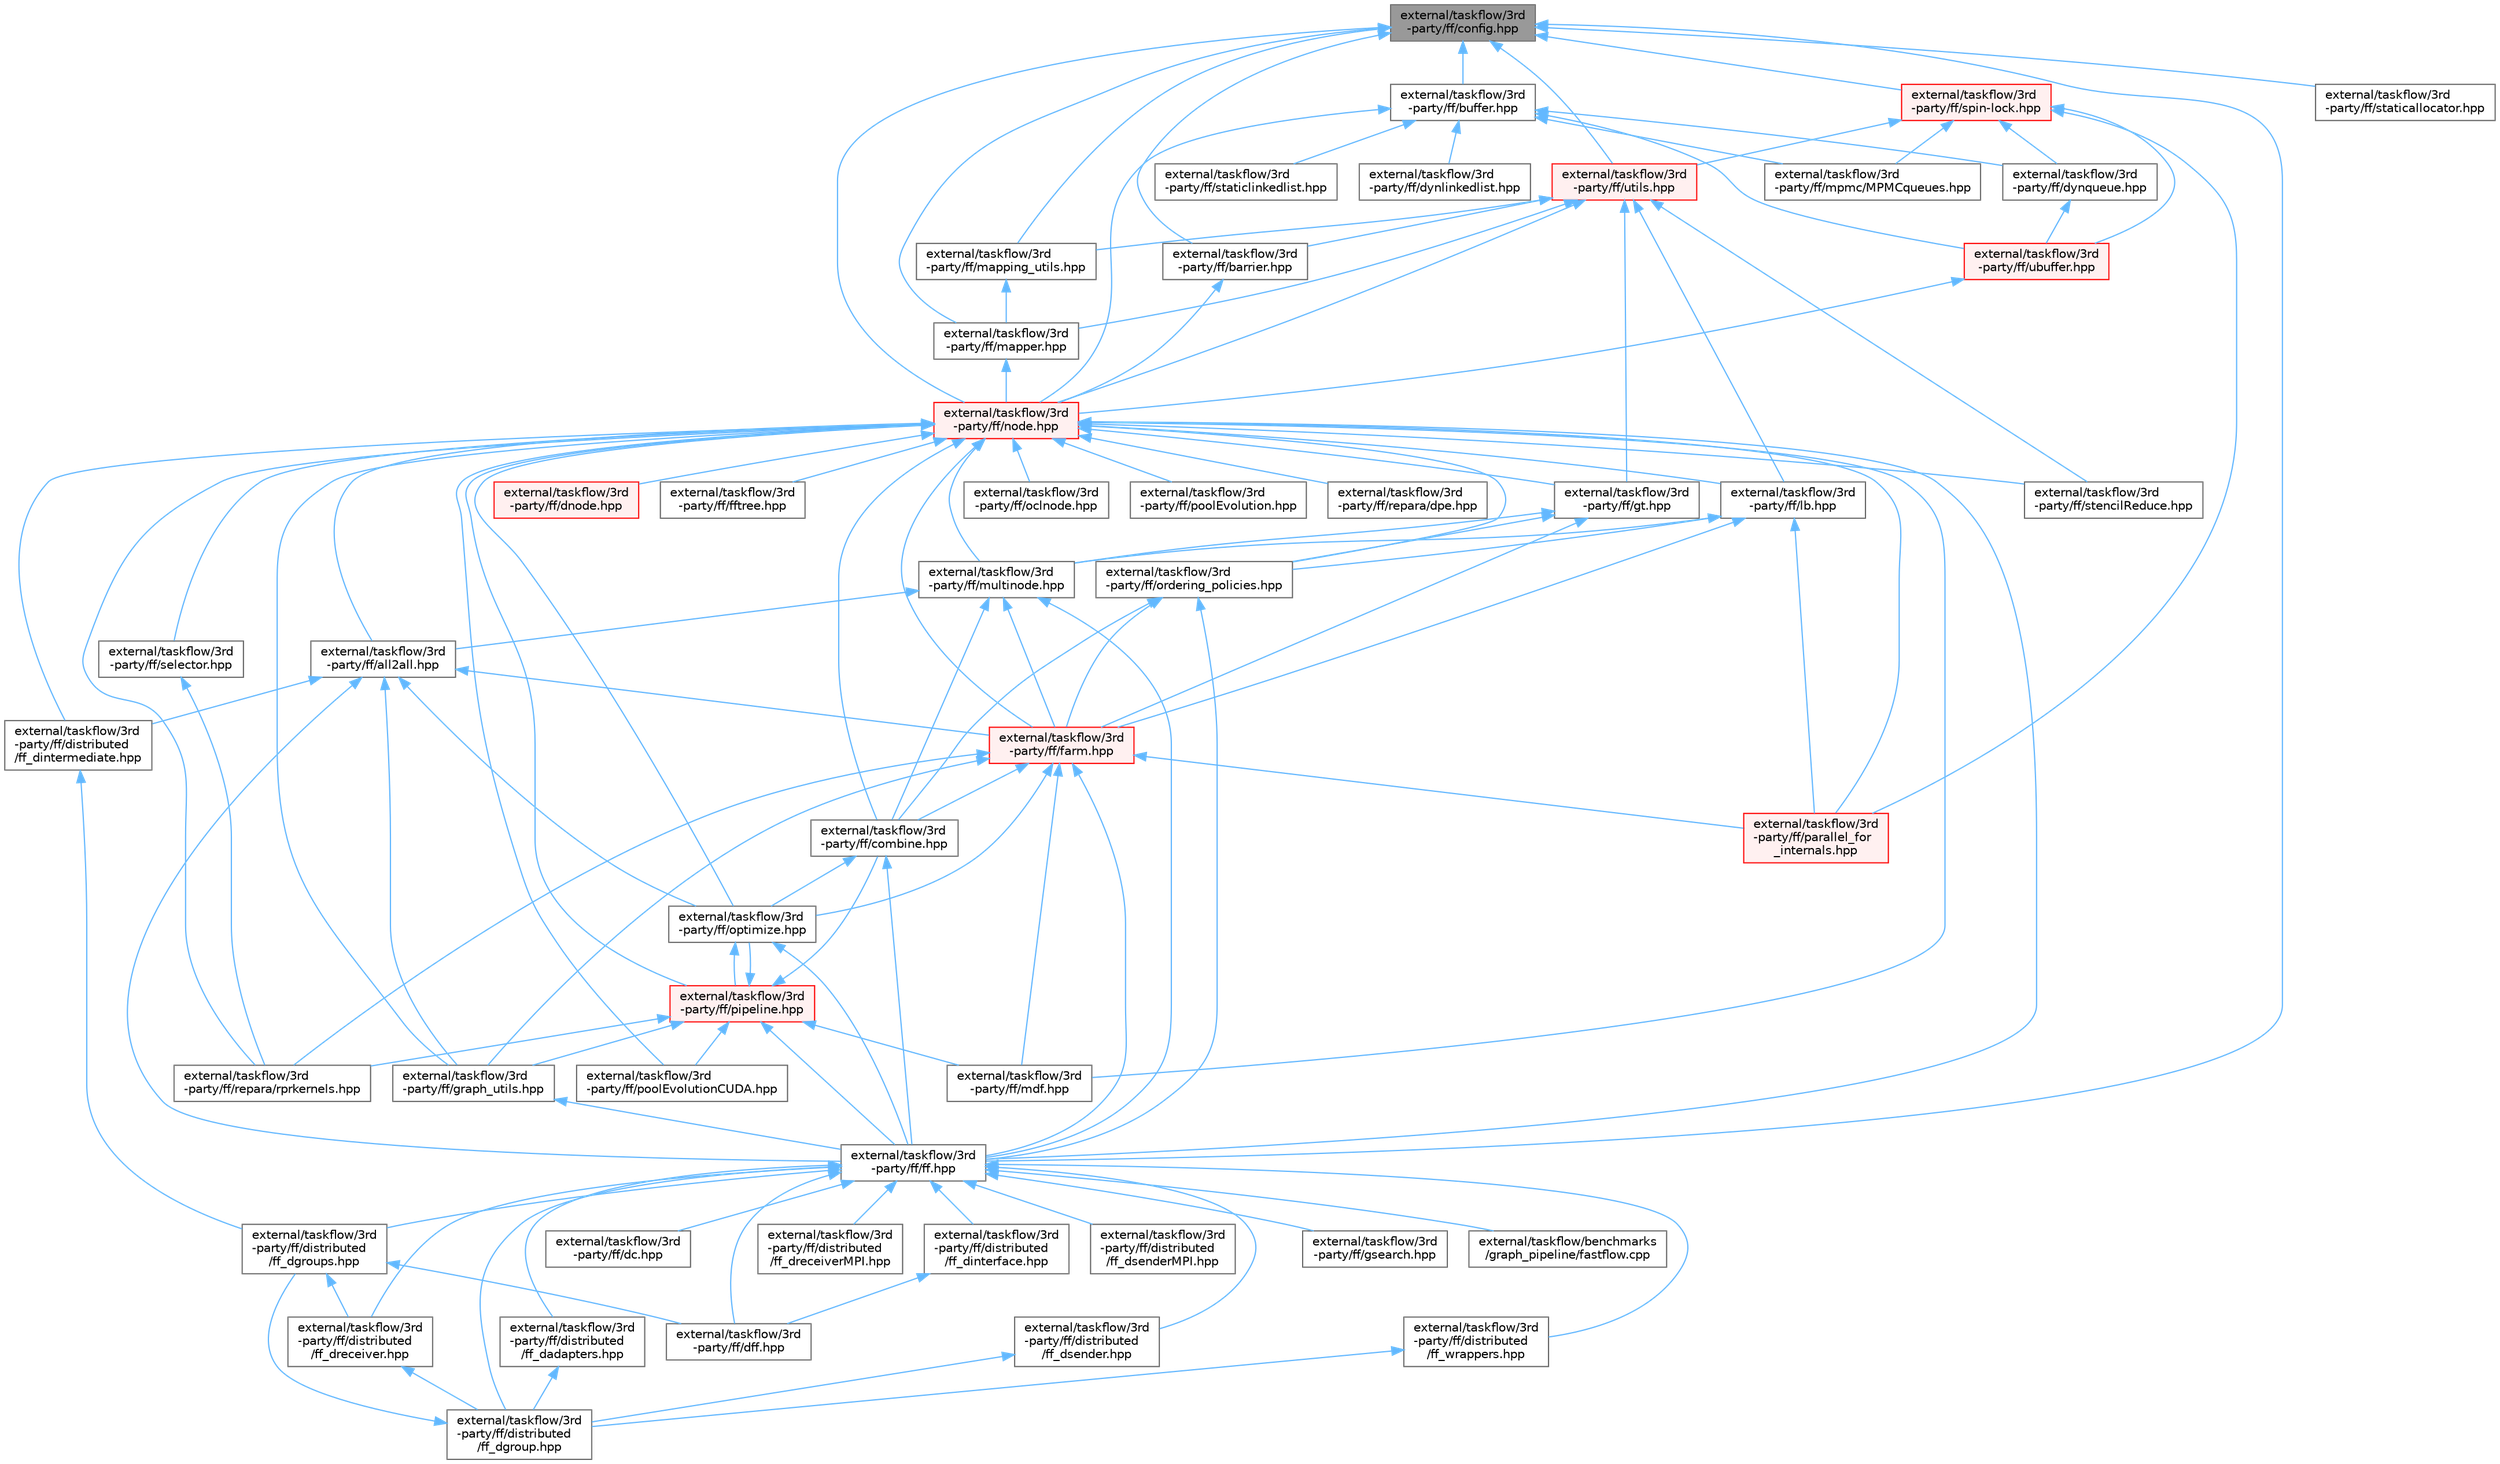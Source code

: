 digraph "external/taskflow/3rd-party/ff/config.hpp"
{
 // LATEX_PDF_SIZE
  bgcolor="transparent";
  edge [fontname=Helvetica,fontsize=10,labelfontname=Helvetica,labelfontsize=10];
  node [fontname=Helvetica,fontsize=10,shape=box,height=0.2,width=0.4];
  Node1 [id="Node000001",label="external/taskflow/3rd\l-party/ff/config.hpp",height=0.2,width=0.4,color="gray40", fillcolor="grey60", style="filled", fontcolor="black",tooltip=" "];
  Node1 -> Node2 [id="edge1_Node000001_Node000002",dir="back",color="steelblue1",style="solid",tooltip=" "];
  Node2 [id="Node000002",label="external/taskflow/3rd\l-party/ff/barrier.hpp",height=0.2,width=0.4,color="grey40", fillcolor="white", style="filled",URL="$barrier_8hpp.html",tooltip="FastFlow blocking and non-blocking barrier implementations"];
  Node2 -> Node3 [id="edge2_Node000002_Node000003",dir="back",color="steelblue1",style="solid",tooltip=" "];
  Node3 [id="Node000003",label="external/taskflow/3rd\l-party/ff/node.hpp",height=0.2,width=0.4,color="red", fillcolor="#FFF0F0", style="filled",URL="$node_8hpp.html",tooltip="FastFlow ff_node"];
  Node3 -> Node4 [id="edge3_Node000003_Node000004",dir="back",color="steelblue1",style="solid",tooltip=" "];
  Node4 [id="Node000004",label="external/taskflow/3rd\l-party/ff/all2all.hpp",height=0.2,width=0.4,color="grey40", fillcolor="white", style="filled",URL="$all2all_8hpp.html",tooltip="FastFlow all-2-all building block"];
  Node4 -> Node5 [id="edge4_Node000004_Node000005",dir="back",color="steelblue1",style="solid",tooltip=" "];
  Node5 [id="Node000005",label="external/taskflow/3rd\l-party/ff/distributed\l/ff_dintermediate.hpp",height=0.2,width=0.4,color="grey40", fillcolor="white", style="filled",URL="$ff__dintermediate_8hpp.html",tooltip=" "];
  Node5 -> Node6 [id="edge5_Node000005_Node000006",dir="back",color="steelblue1",style="solid",tooltip=" "];
  Node6 [id="Node000006",label="external/taskflow/3rd\l-party/ff/distributed\l/ff_dgroups.hpp",height=0.2,width=0.4,color="grey40", fillcolor="white", style="filled",URL="$ff__dgroups_8hpp.html",tooltip=" "];
  Node6 -> Node7 [id="edge6_Node000006_Node000007",dir="back",color="steelblue1",style="solid",tooltip=" "];
  Node7 [id="Node000007",label="external/taskflow/3rd\l-party/ff/dff.hpp",height=0.2,width=0.4,color="grey40", fillcolor="white", style="filled",URL="$dff_8hpp.html",tooltip=" "];
  Node6 -> Node8 [id="edge7_Node000006_Node000008",dir="back",color="steelblue1",style="solid",tooltip=" "];
  Node8 [id="Node000008",label="external/taskflow/3rd\l-party/ff/distributed\l/ff_dreceiver.hpp",height=0.2,width=0.4,color="grey40", fillcolor="white", style="filled",URL="$ff__dreceiver_8hpp.html",tooltip=" "];
  Node8 -> Node9 [id="edge8_Node000008_Node000009",dir="back",color="steelblue1",style="solid",tooltip=" "];
  Node9 [id="Node000009",label="external/taskflow/3rd\l-party/ff/distributed\l/ff_dgroup.hpp",height=0.2,width=0.4,color="grey40", fillcolor="white", style="filled",URL="$ff__dgroup_8hpp.html",tooltip=" "];
  Node9 -> Node6 [id="edge9_Node000009_Node000006",dir="back",color="steelblue1",style="solid",tooltip=" "];
  Node4 -> Node10 [id="edge10_Node000004_Node000010",dir="back",color="steelblue1",style="solid",tooltip=" "];
  Node10 [id="Node000010",label="external/taskflow/3rd\l-party/ff/farm.hpp",height=0.2,width=0.4,color="red", fillcolor="#FFF0F0", style="filled",URL="$farm_8hpp.html",tooltip="Farm pattern"];
  Node10 -> Node11 [id="edge11_Node000010_Node000011",dir="back",color="steelblue1",style="solid",tooltip=" "];
  Node11 [id="Node000011",label="external/taskflow/3rd\l-party/ff/combine.hpp",height=0.2,width=0.4,color="grey40", fillcolor="white", style="filled",URL="$combine_8hpp.html",tooltip="FastFlow composition building block"];
  Node11 -> Node12 [id="edge12_Node000011_Node000012",dir="back",color="steelblue1",style="solid",tooltip=" "];
  Node12 [id="Node000012",label="external/taskflow/3rd\l-party/ff/ff.hpp",height=0.2,width=0.4,color="grey40", fillcolor="white", style="filled",URL="$ff_8hpp.html",tooltip=" "];
  Node12 -> Node13 [id="edge13_Node000012_Node000013",dir="back",color="steelblue1",style="solid",tooltip=" "];
  Node13 [id="Node000013",label="external/taskflow/3rd\l-party/ff/dc.hpp",height=0.2,width=0.4,color="grey40", fillcolor="white", style="filled",URL="$dc_8hpp.html",tooltip=" "];
  Node12 -> Node7 [id="edge14_Node000012_Node000007",dir="back",color="steelblue1",style="solid",tooltip=" "];
  Node12 -> Node14 [id="edge15_Node000012_Node000014",dir="back",color="steelblue1",style="solid",tooltip=" "];
  Node14 [id="Node000014",label="external/taskflow/3rd\l-party/ff/distributed\l/ff_dadapters.hpp",height=0.2,width=0.4,color="grey40", fillcolor="white", style="filled",URL="$ff__dadapters_8hpp.html",tooltip=" "];
  Node14 -> Node9 [id="edge16_Node000014_Node000009",dir="back",color="steelblue1",style="solid",tooltip=" "];
  Node12 -> Node9 [id="edge17_Node000012_Node000009",dir="back",color="steelblue1",style="solid",tooltip=" "];
  Node12 -> Node6 [id="edge18_Node000012_Node000006",dir="back",color="steelblue1",style="solid",tooltip=" "];
  Node12 -> Node15 [id="edge19_Node000012_Node000015",dir="back",color="steelblue1",style="solid",tooltip=" "];
  Node15 [id="Node000015",label="external/taskflow/3rd\l-party/ff/distributed\l/ff_dinterface.hpp",height=0.2,width=0.4,color="grey40", fillcolor="white", style="filled",URL="$ff__dinterface_8hpp.html",tooltip=" "];
  Node15 -> Node7 [id="edge20_Node000015_Node000007",dir="back",color="steelblue1",style="solid",tooltip=" "];
  Node12 -> Node8 [id="edge21_Node000012_Node000008",dir="back",color="steelblue1",style="solid",tooltip=" "];
  Node12 -> Node16 [id="edge22_Node000012_Node000016",dir="back",color="steelblue1",style="solid",tooltip=" "];
  Node16 [id="Node000016",label="external/taskflow/3rd\l-party/ff/distributed\l/ff_dreceiverMPI.hpp",height=0.2,width=0.4,color="grey40", fillcolor="white", style="filled",URL="$ff__dreceiver_m_p_i_8hpp.html",tooltip=" "];
  Node12 -> Node17 [id="edge23_Node000012_Node000017",dir="back",color="steelblue1",style="solid",tooltip=" "];
  Node17 [id="Node000017",label="external/taskflow/3rd\l-party/ff/distributed\l/ff_dsender.hpp",height=0.2,width=0.4,color="grey40", fillcolor="white", style="filled",URL="$ff__dsender_8hpp.html",tooltip=" "];
  Node17 -> Node9 [id="edge24_Node000017_Node000009",dir="back",color="steelblue1",style="solid",tooltip=" "];
  Node12 -> Node18 [id="edge25_Node000012_Node000018",dir="back",color="steelblue1",style="solid",tooltip=" "];
  Node18 [id="Node000018",label="external/taskflow/3rd\l-party/ff/distributed\l/ff_dsenderMPI.hpp",height=0.2,width=0.4,color="grey40", fillcolor="white", style="filled",URL="$ff__dsender_m_p_i_8hpp.html",tooltip=" "];
  Node12 -> Node19 [id="edge26_Node000012_Node000019",dir="back",color="steelblue1",style="solid",tooltip=" "];
  Node19 [id="Node000019",label="external/taskflow/3rd\l-party/ff/distributed\l/ff_wrappers.hpp",height=0.2,width=0.4,color="grey40", fillcolor="white", style="filled",URL="$ff__wrappers_8hpp.html",tooltip=" "];
  Node19 -> Node9 [id="edge27_Node000019_Node000009",dir="back",color="steelblue1",style="solid",tooltip=" "];
  Node12 -> Node20 [id="edge28_Node000012_Node000020",dir="back",color="steelblue1",style="solid",tooltip=" "];
  Node20 [id="Node000020",label="external/taskflow/3rd\l-party/ff/gsearch.hpp",height=0.2,width=0.4,color="grey40", fillcolor="white", style="filled",URL="$gsearch_8hpp.html",tooltip="This file implements the graph search skeleton."];
  Node12 -> Node21 [id="edge29_Node000012_Node000021",dir="back",color="steelblue1",style="solid",tooltip=" "];
  Node21 [id="Node000021",label="external/taskflow/benchmarks\l/graph_pipeline/fastflow.cpp",height=0.2,width=0.4,color="grey40", fillcolor="white", style="filled",URL="$fastflow_8cpp.html",tooltip=" "];
  Node11 -> Node22 [id="edge30_Node000011_Node000022",dir="back",color="steelblue1",style="solid",tooltip=" "];
  Node22 [id="Node000022",label="external/taskflow/3rd\l-party/ff/optimize.hpp",height=0.2,width=0.4,color="grey40", fillcolor="white", style="filled",URL="$optimize_8hpp.html",tooltip="FastFlow optimization heuristics"];
  Node22 -> Node12 [id="edge31_Node000022_Node000012",dir="back",color="steelblue1",style="solid",tooltip=" "];
  Node22 -> Node23 [id="edge32_Node000022_Node000023",dir="back",color="steelblue1",style="solid",tooltip=" "];
  Node23 [id="Node000023",label="external/taskflow/3rd\l-party/ff/pipeline.hpp",height=0.2,width=0.4,color="red", fillcolor="#FFF0F0", style="filled",URL="$3rd-party_2ff_2pipeline_8hpp.html",tooltip="This file implements the pipeline skeleton, both in the high-level pattern syntax (ff::ff_pipe) and l..."];
  Node23 -> Node11 [id="edge33_Node000023_Node000011",dir="back",color="steelblue1",style="solid",tooltip=" "];
  Node23 -> Node12 [id="edge34_Node000023_Node000012",dir="back",color="steelblue1",style="solid",tooltip=" "];
  Node23 -> Node25 [id="edge35_Node000023_Node000025",dir="back",color="steelblue1",style="solid",tooltip=" "];
  Node25 [id="Node000025",label="external/taskflow/3rd\l-party/ff/graph_utils.hpp",height=0.2,width=0.4,color="grey40", fillcolor="white", style="filled",URL="$graph__utils_8hpp.html",tooltip="Utility functions for manipulating the concurrency graph"];
  Node25 -> Node12 [id="edge36_Node000025_Node000012",dir="back",color="steelblue1",style="solid",tooltip=" "];
  Node23 -> Node26 [id="edge37_Node000023_Node000026",dir="back",color="steelblue1",style="solid",tooltip=" "];
  Node26 [id="Node000026",label="external/taskflow/3rd\l-party/ff/mdf.hpp",height=0.2,width=0.4,color="grey40", fillcolor="white", style="filled",URL="$mdf_8hpp.html",tooltip="This file implements the macro dataflow pattern."];
  Node23 -> Node22 [id="edge38_Node000023_Node000022",dir="back",color="steelblue1",style="solid",tooltip=" "];
  Node23 -> Node30 [id="edge39_Node000023_Node000030",dir="back",color="steelblue1",style="solid",tooltip=" "];
  Node30 [id="Node000030",label="external/taskflow/3rd\l-party/ff/poolEvolutionCUDA.hpp",height=0.2,width=0.4,color="grey40", fillcolor="white", style="filled",URL="$pool_evolution_c_u_d_a_8hpp.html",tooltip=" "];
  Node23 -> Node31 [id="edge40_Node000023_Node000031",dir="back",color="steelblue1",style="solid",tooltip=" "];
  Node31 [id="Node000031",label="external/taskflow/3rd\l-party/ff/repara/rprkernels.hpp",height=0.2,width=0.4,color="grey40", fillcolor="white", style="filled",URL="$rprkernels_8hpp.html",tooltip=" "];
  Node10 -> Node12 [id="edge41_Node000010_Node000012",dir="back",color="steelblue1",style="solid",tooltip=" "];
  Node10 -> Node25 [id="edge42_Node000010_Node000025",dir="back",color="steelblue1",style="solid",tooltip=" "];
  Node10 -> Node26 [id="edge43_Node000010_Node000026",dir="back",color="steelblue1",style="solid",tooltip=" "];
  Node10 -> Node22 [id="edge44_Node000010_Node000022",dir="back",color="steelblue1",style="solid",tooltip=" "];
  Node10 -> Node32 [id="edge45_Node000010_Node000032",dir="back",color="steelblue1",style="solid",tooltip=" "];
  Node32 [id="Node000032",label="external/taskflow/3rd\l-party/ff/parallel_for\l_internals.hpp",height=0.2,width=0.4,color="red", fillcolor="#FFF0F0", style="filled",URL="$parallel__for__internals_8hpp.html",tooltip="Internal classes and functions for parallel_for/parallel_reduce skeletons."];
  Node10 -> Node31 [id="edge46_Node000010_Node000031",dir="back",color="steelblue1",style="solid",tooltip=" "];
  Node4 -> Node12 [id="edge47_Node000004_Node000012",dir="back",color="steelblue1",style="solid",tooltip=" "];
  Node4 -> Node25 [id="edge48_Node000004_Node000025",dir="back",color="steelblue1",style="solid",tooltip=" "];
  Node4 -> Node22 [id="edge49_Node000004_Node000022",dir="back",color="steelblue1",style="solid",tooltip=" "];
  Node3 -> Node11 [id="edge50_Node000003_Node000011",dir="back",color="steelblue1",style="solid",tooltip=" "];
  Node3 -> Node5 [id="edge51_Node000003_Node000005",dir="back",color="steelblue1",style="solid",tooltip=" "];
  Node3 -> Node34 [id="edge52_Node000003_Node000034",dir="back",color="steelblue1",style="solid",tooltip=" "];
  Node34 [id="Node000034",label="external/taskflow/3rd\l-party/ff/dnode.hpp",height=0.2,width=0.4,color="red", fillcolor="#FFF0F0", style="filled",URL="$dnode_8hpp.html",tooltip="Contains the definition of the ff_dnode class, which is an extension of the base class ff_node,..."];
  Node3 -> Node10 [id="edge53_Node000003_Node000010",dir="back",color="steelblue1",style="solid",tooltip=" "];
  Node3 -> Node12 [id="edge54_Node000003_Node000012",dir="back",color="steelblue1",style="solid",tooltip=" "];
  Node3 -> Node36 [id="edge55_Node000003_Node000036",dir="back",color="steelblue1",style="solid",tooltip=" "];
  Node36 [id="Node000036",label="external/taskflow/3rd\l-party/ff/fftree.hpp",height=0.2,width=0.4,color="grey40", fillcolor="white", style="filled",URL="$fftree_8hpp.html",tooltip=" "];
  Node3 -> Node25 [id="edge56_Node000003_Node000025",dir="back",color="steelblue1",style="solid",tooltip=" "];
  Node3 -> Node37 [id="edge57_Node000003_Node000037",dir="back",color="steelblue1",style="solid",tooltip=" "];
  Node37 [id="Node000037",label="external/taskflow/3rd\l-party/ff/gt.hpp",height=0.2,width=0.4,color="grey40", fillcolor="white", style="filled",URL="$gt_8hpp.html",tooltip="Farm Collector (it is not a ff_node)"];
  Node37 -> Node10 [id="edge58_Node000037_Node000010",dir="back",color="steelblue1",style="solid",tooltip=" "];
  Node37 -> Node38 [id="edge59_Node000037_Node000038",dir="back",color="steelblue1",style="solid",tooltip=" "];
  Node38 [id="Node000038",label="external/taskflow/3rd\l-party/ff/multinode.hpp",height=0.2,width=0.4,color="grey40", fillcolor="white", style="filled",URL="$multinode_8hpp.html",tooltip="FastFlow ff_minode ff_monode and typed versions."];
  Node38 -> Node4 [id="edge60_Node000038_Node000004",dir="back",color="steelblue1",style="solid",tooltip=" "];
  Node38 -> Node11 [id="edge61_Node000038_Node000011",dir="back",color="steelblue1",style="solid",tooltip=" "];
  Node38 -> Node10 [id="edge62_Node000038_Node000010",dir="back",color="steelblue1",style="solid",tooltip=" "];
  Node38 -> Node12 [id="edge63_Node000038_Node000012",dir="back",color="steelblue1",style="solid",tooltip=" "];
  Node37 -> Node39 [id="edge64_Node000037_Node000039",dir="back",color="steelblue1",style="solid",tooltip=" "];
  Node39 [id="Node000039",label="external/taskflow/3rd\l-party/ff/ordering_policies.hpp",height=0.2,width=0.4,color="grey40", fillcolor="white", style="filled",URL="$ordering__policies_8hpp.html",tooltip=" "];
  Node39 -> Node11 [id="edge65_Node000039_Node000011",dir="back",color="steelblue1",style="solid",tooltip=" "];
  Node39 -> Node10 [id="edge66_Node000039_Node000010",dir="back",color="steelblue1",style="solid",tooltip=" "];
  Node39 -> Node12 [id="edge67_Node000039_Node000012",dir="back",color="steelblue1",style="solid",tooltip=" "];
  Node3 -> Node40 [id="edge68_Node000003_Node000040",dir="back",color="steelblue1",style="solid",tooltip=" "];
  Node40 [id="Node000040",label="external/taskflow/3rd\l-party/ff/lb.hpp",height=0.2,width=0.4,color="grey40", fillcolor="white", style="filled",URL="$lb_8hpp.html",tooltip="Farm Emitter (not a ff_node)"];
  Node40 -> Node10 [id="edge69_Node000040_Node000010",dir="back",color="steelblue1",style="solid",tooltip=" "];
  Node40 -> Node38 [id="edge70_Node000040_Node000038",dir="back",color="steelblue1",style="solid",tooltip=" "];
  Node40 -> Node39 [id="edge71_Node000040_Node000039",dir="back",color="steelblue1",style="solid",tooltip=" "];
  Node40 -> Node32 [id="edge72_Node000040_Node000032",dir="back",color="steelblue1",style="solid",tooltip=" "];
  Node3 -> Node26 [id="edge73_Node000003_Node000026",dir="back",color="steelblue1",style="solid",tooltip=" "];
  Node3 -> Node38 [id="edge74_Node000003_Node000038",dir="back",color="steelblue1",style="solid",tooltip=" "];
  Node3 -> Node41 [id="edge75_Node000003_Node000041",dir="back",color="steelblue1",style="solid",tooltip=" "];
  Node41 [id="Node000041",label="external/taskflow/3rd\l-party/ff/oclnode.hpp",height=0.2,width=0.4,color="grey40", fillcolor="white", style="filled",URL="$oclnode_8hpp.html",tooltip="FastFlow OpenCL interface node"];
  Node3 -> Node22 [id="edge76_Node000003_Node000022",dir="back",color="steelblue1",style="solid",tooltip=" "];
  Node3 -> Node39 [id="edge77_Node000003_Node000039",dir="back",color="steelblue1",style="solid",tooltip=" "];
  Node3 -> Node32 [id="edge78_Node000003_Node000032",dir="back",color="steelblue1",style="solid",tooltip=" "];
  Node3 -> Node23 [id="edge79_Node000003_Node000023",dir="back",color="steelblue1",style="solid",tooltip=" "];
  Node3 -> Node28 [id="edge80_Node000003_Node000028",dir="back",color="steelblue1",style="solid",tooltip=" "];
  Node28 [id="Node000028",label="external/taskflow/3rd\l-party/ff/poolEvolution.hpp",height=0.2,width=0.4,color="grey40", fillcolor="white", style="filled",URL="$pool_evolution_8hpp.html",tooltip="The PoolEvolution pattern models the evolution of a given population."];
  Node3 -> Node30 [id="edge81_Node000003_Node000030",dir="back",color="steelblue1",style="solid",tooltip=" "];
  Node3 -> Node42 [id="edge82_Node000003_Node000042",dir="back",color="steelblue1",style="solid",tooltip=" "];
  Node42 [id="Node000042",label="external/taskflow/3rd\l-party/ff/repara/dpe.hpp",height=0.2,width=0.4,color="grey40", fillcolor="white", style="filled",URL="$dpe_8hpp.html",tooltip=" "];
  Node3 -> Node31 [id="edge83_Node000003_Node000031",dir="back",color="steelblue1",style="solid",tooltip=" "];
  Node3 -> Node43 [id="edge84_Node000003_Node000043",dir="back",color="steelblue1",style="solid",tooltip=" "];
  Node43 [id="Node000043",label="external/taskflow/3rd\l-party/ff/selector.hpp",height=0.2,width=0.4,color="grey40", fillcolor="white", style="filled",URL="$selector_8hpp.html",tooltip=" "];
  Node43 -> Node31 [id="edge85_Node000043_Node000031",dir="back",color="steelblue1",style="solid",tooltip=" "];
  Node3 -> Node29 [id="edge86_Node000003_Node000029",dir="back",color="steelblue1",style="solid",tooltip=" "];
  Node29 [id="Node000029",label="external/taskflow/3rd\l-party/ff/stencilReduce.hpp",height=0.2,width=0.4,color="grey40", fillcolor="white", style="filled",URL="$stencil_reduce_8hpp.html",tooltip=" "];
  Node1 -> Node45 [id="edge87_Node000001_Node000045",dir="back",color="steelblue1",style="solid",tooltip=" "];
  Node45 [id="Node000045",label="external/taskflow/3rd\l-party/ff/buffer.hpp",height=0.2,width=0.4,color="grey40", fillcolor="white", style="filled",URL="$buffer_8hpp.html",tooltip="This file contains the definition of the bounded SPSC channel buffer used in FastFlow"];
  Node45 -> Node46 [id="edge88_Node000045_Node000046",dir="back",color="steelblue1",style="solid",tooltip=" "];
  Node46 [id="Node000046",label="external/taskflow/3rd\l-party/ff/dynlinkedlist.hpp",height=0.2,width=0.4,color="grey40", fillcolor="white", style="filled",URL="$dynlinkedlist_8hpp.html",tooltip="Dynamic linked list Single-Writer Single-Reader unbounded queue. Not currently used."];
  Node45 -> Node47 [id="edge89_Node000045_Node000047",dir="back",color="steelblue1",style="solid",tooltip=" "];
  Node47 [id="Node000047",label="external/taskflow/3rd\l-party/ff/dynqueue.hpp",height=0.2,width=0.4,color="grey40", fillcolor="white", style="filled",URL="$dynqueue_8hpp.html",tooltip="Implementation of a dynamic queue. Not currently used."];
  Node47 -> Node48 [id="edge90_Node000047_Node000048",dir="back",color="steelblue1",style="solid",tooltip=" "];
  Node48 [id="Node000048",label="external/taskflow/3rd\l-party/ff/ubuffer.hpp",height=0.2,width=0.4,color="red", fillcolor="#FFF0F0", style="filled",URL="$ubuffer_8hpp.html",tooltip="This file contains the definition of the unbounded SWSR circular buffer used in FastFlow"];
  Node48 -> Node3 [id="edge91_Node000048_Node000003",dir="back",color="steelblue1",style="solid",tooltip=" "];
  Node45 -> Node50 [id="edge92_Node000045_Node000050",dir="back",color="steelblue1",style="solid",tooltip=" "];
  Node50 [id="Node000050",label="external/taskflow/3rd\l-party/ff/mpmc/MPMCqueues.hpp",height=0.2,width=0.4,color="grey40", fillcolor="white", style="filled",URL="$_m_p_m_cqueues_8hpp.html",tooltip="This file contains several MPMC queue implementations. Not currently used."];
  Node45 -> Node3 [id="edge93_Node000045_Node000003",dir="back",color="steelblue1",style="solid",tooltip=" "];
  Node45 -> Node52 [id="edge94_Node000045_Node000052",dir="back",color="steelblue1",style="solid",tooltip=" "];
  Node52 [id="Node000052",label="external/taskflow/3rd\l-party/ff/staticlinkedlist.hpp",height=0.2,width=0.4,color="grey40", fillcolor="white", style="filled",URL="$staticlinkedlist_8hpp.html",tooltip="Static Linked List. Not currently used."];
  Node45 -> Node48 [id="edge95_Node000045_Node000048",dir="back",color="steelblue1",style="solid",tooltip=" "];
  Node1 -> Node12 [id="edge96_Node000001_Node000012",dir="back",color="steelblue1",style="solid",tooltip=" "];
  Node1 -> Node53 [id="edge97_Node000001_Node000053",dir="back",color="steelblue1",style="solid",tooltip=" "];
  Node53 [id="Node000053",label="external/taskflow/3rd\l-party/ff/mapper.hpp",height=0.2,width=0.4,color="grey40", fillcolor="white", style="filled",URL="$mapper_8hpp.html",tooltip="This file contains the thread mapper definition used in FastFlow"];
  Node53 -> Node3 [id="edge98_Node000053_Node000003",dir="back",color="steelblue1",style="solid",tooltip=" "];
  Node1 -> Node54 [id="edge99_Node000001_Node000054",dir="back",color="steelblue1",style="solid",tooltip=" "];
  Node54 [id="Node000054",label="external/taskflow/3rd\l-party/ff/mapping_utils.hpp",height=0.2,width=0.4,color="grey40", fillcolor="white", style="filled",URL="$mapping__utils_8hpp.html",tooltip="This file contains utilities for plaform inspection and thread pinning"];
  Node54 -> Node53 [id="edge100_Node000054_Node000053",dir="back",color="steelblue1",style="solid",tooltip=" "];
  Node1 -> Node3 [id="edge101_Node000001_Node000003",dir="back",color="steelblue1",style="solid",tooltip=" "];
  Node1 -> Node55 [id="edge102_Node000001_Node000055",dir="back",color="steelblue1",style="solid",tooltip=" "];
  Node55 [id="Node000055",label="external/taskflow/3rd\l-party/ff/spin-lock.hpp",height=0.2,width=0.4,color="red", fillcolor="#FFF0F0", style="filled",URL="$spin-lock_8hpp.html",tooltip="This file contains several alternative spin lock(s) implementations that can be used as FastFlow spin..."];
  Node55 -> Node47 [id="edge103_Node000055_Node000047",dir="back",color="steelblue1",style="solid",tooltip=" "];
  Node55 -> Node50 [id="edge104_Node000055_Node000050",dir="back",color="steelblue1",style="solid",tooltip=" "];
  Node55 -> Node32 [id="edge105_Node000055_Node000032",dir="back",color="steelblue1",style="solid",tooltip=" "];
  Node55 -> Node48 [id="edge106_Node000055_Node000048",dir="back",color="steelblue1",style="solid",tooltip=" "];
  Node55 -> Node56 [id="edge107_Node000055_Node000056",dir="back",color="steelblue1",style="solid",tooltip=" "];
  Node56 [id="Node000056",label="external/taskflow/3rd\l-party/ff/utils.hpp",height=0.2,width=0.4,color="red", fillcolor="#FFF0F0", style="filled",URL="$utils_8hpp.html",tooltip="Utility functions"];
  Node56 -> Node2 [id="edge108_Node000056_Node000002",dir="back",color="steelblue1",style="solid",tooltip=" "];
  Node56 -> Node37 [id="edge109_Node000056_Node000037",dir="back",color="steelblue1",style="solid",tooltip=" "];
  Node56 -> Node40 [id="edge110_Node000056_Node000040",dir="back",color="steelblue1",style="solid",tooltip=" "];
  Node56 -> Node53 [id="edge111_Node000056_Node000053",dir="back",color="steelblue1",style="solid",tooltip=" "];
  Node56 -> Node54 [id="edge112_Node000056_Node000054",dir="back",color="steelblue1",style="solid",tooltip=" "];
  Node56 -> Node3 [id="edge113_Node000056_Node000003",dir="back",color="steelblue1",style="solid",tooltip=" "];
  Node56 -> Node29 [id="edge114_Node000056_Node000029",dir="back",color="steelblue1",style="solid",tooltip=" "];
  Node1 -> Node57 [id="edge115_Node000001_Node000057",dir="back",color="steelblue1",style="solid",tooltip=" "];
  Node57 [id="Node000057",label="external/taskflow/3rd\l-party/ff/staticallocator.hpp",height=0.2,width=0.4,color="grey40", fillcolor="white", style="filled",URL="$staticallocator_8hpp.html",tooltip=" "];
  Node1 -> Node56 [id="edge116_Node000001_Node000056",dir="back",color="steelblue1",style="solid",tooltip=" "];
}
